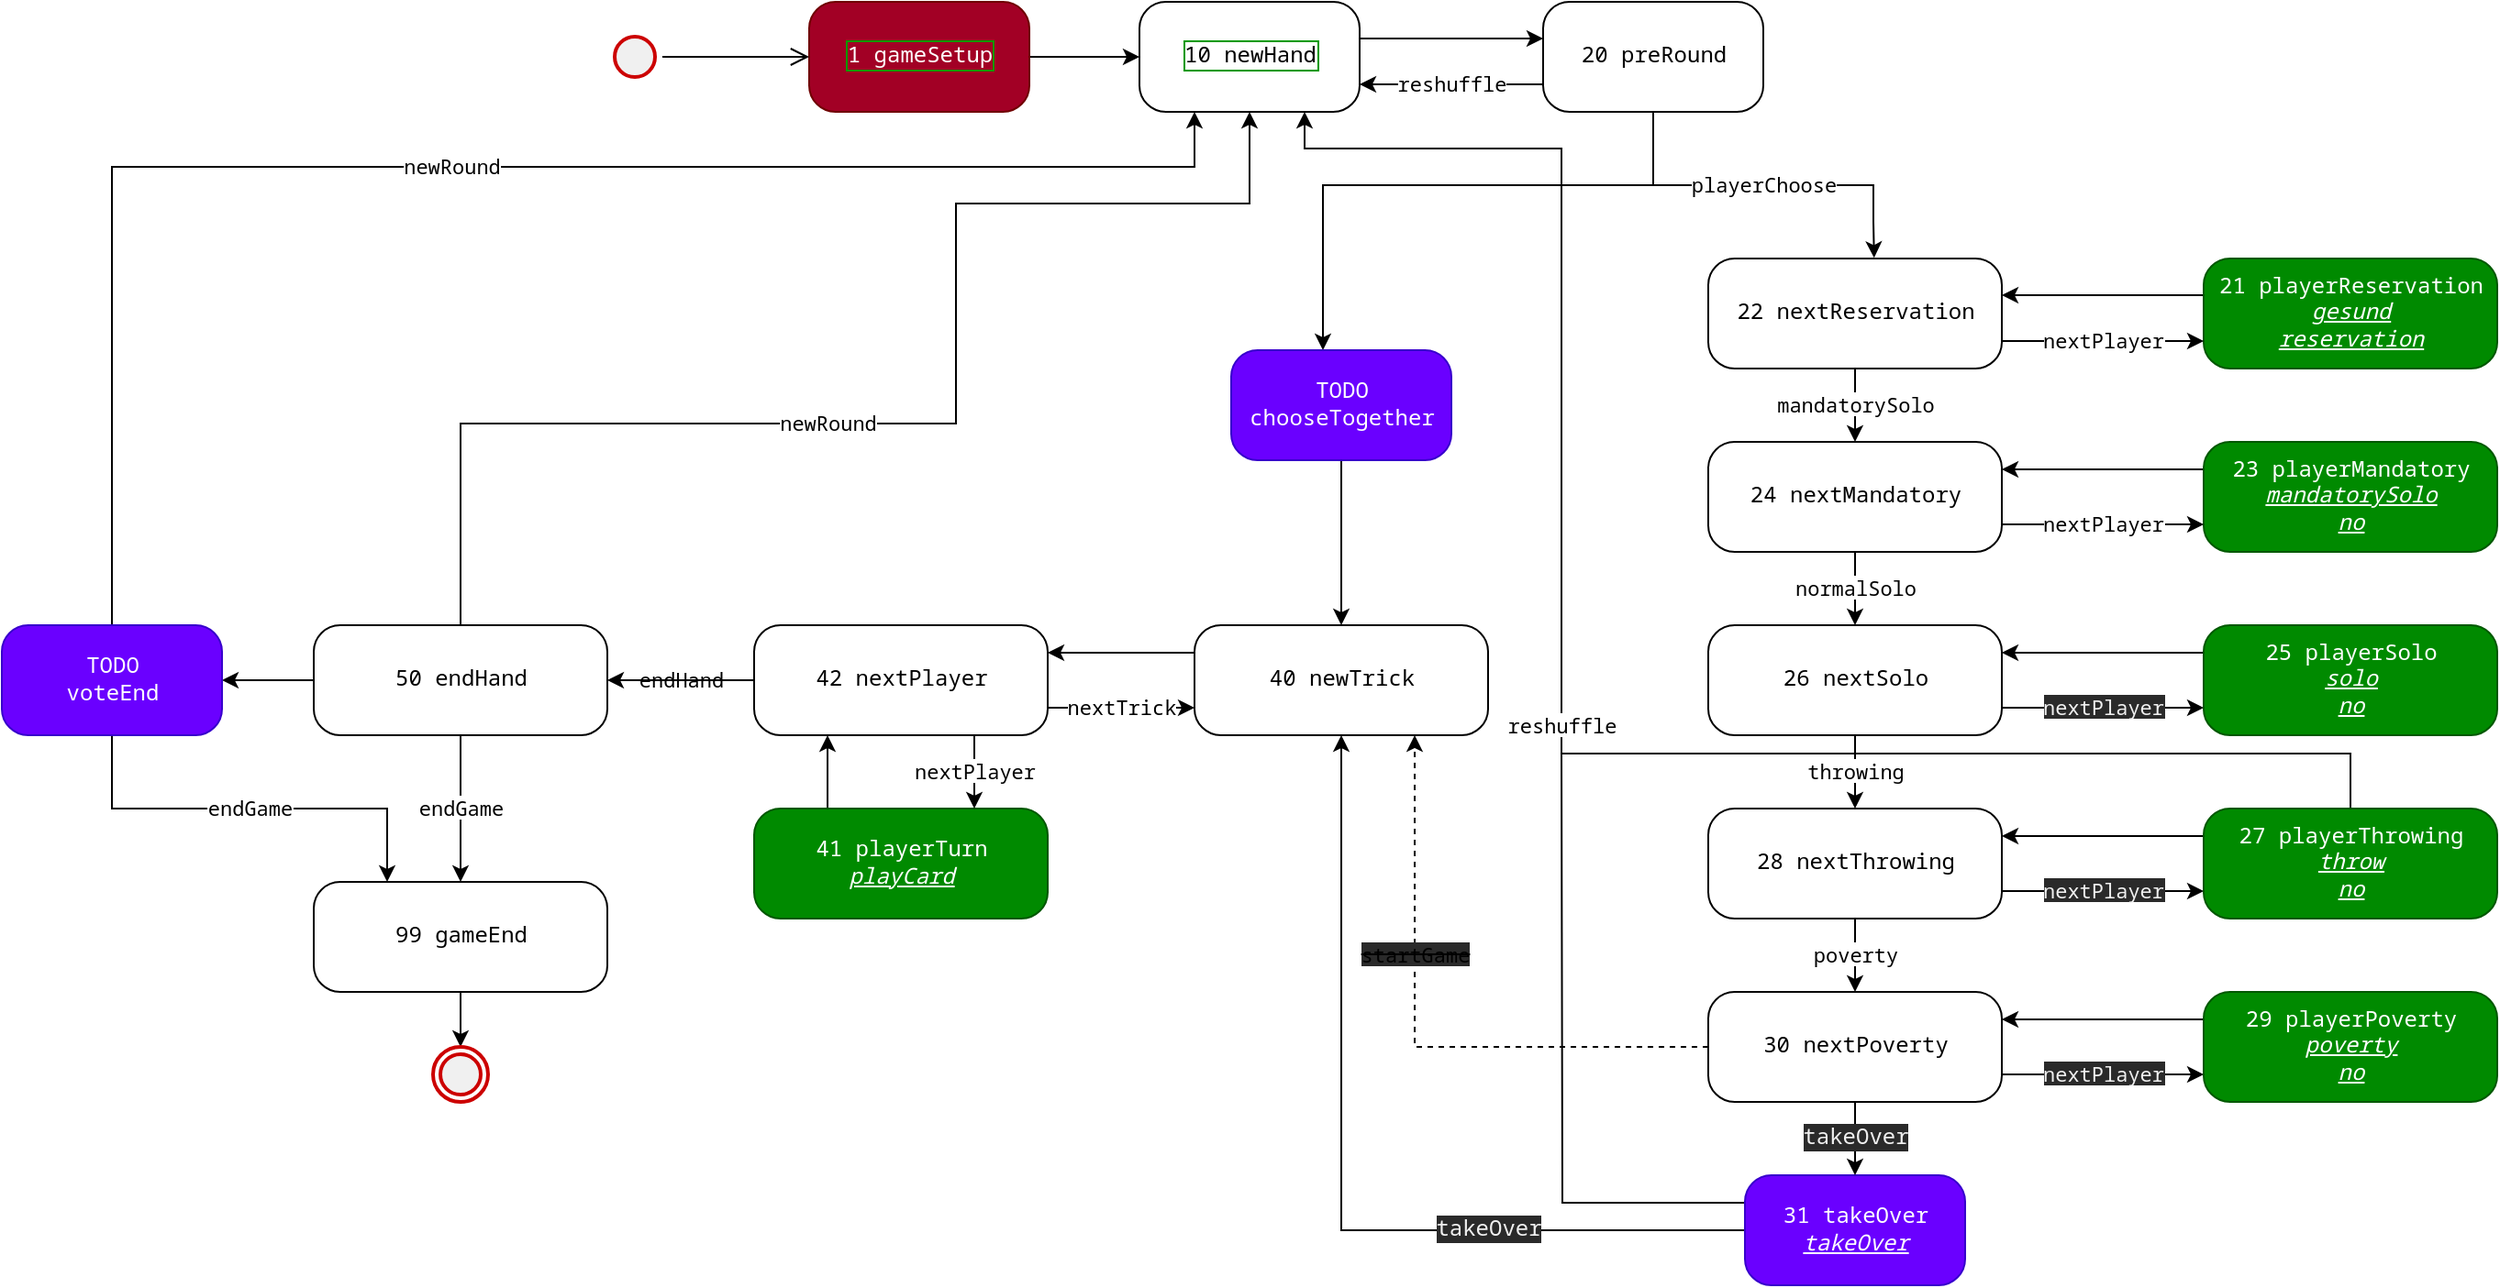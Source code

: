 <mxfile>
    <diagram name="Page-1" id="58cdce13-f638-feb5-8d6f-7d28b1aa9fa0">
        <mxGraphModel dx="948" dy="1128" grid="1" gridSize="10" guides="1" tooltips="1" connect="1" arrows="1" fold="1" page="0" pageScale="1" pageWidth="1100" pageHeight="850" math="0" shadow="0">
            <root>
                <mxCell id="0"/>
                <mxCell id="1" parent="0"/>
                <mxCell id="382b91b5511bd0f7-1" value="" style="ellipse;html=1;shape=startState;rounded=1;shadow=0;comic=0;labelBackgroundColor=none;fontFamily=Noto Sans Mono;fontSize=12;align=center;direction=south;fontSource=https%3A%2F%2Ffonts.googleapis.com%2Fcss%3Ffamily%3DNoto%2BSans%2BMono;verticalAlign=middle;spacing=2;spacingTop=-3;fontColor=#ffffff;fillColor=#F0F0F0;strokeColor=#CC0000;strokeWidth=2;" parent="1" vertex="1">
                    <mxGeometry x="40" y="55" width="30" height="30" as="geometry"/>
                </mxCell>
                <mxCell id="ApR5YPtHUiVUApXNm_wz-2" value="" style="edgeStyle=orthogonalEdgeStyle;rounded=0;orthogonalLoop=1;jettySize=auto;html=1;fontFamily=Noto Sans Mono;fontSource=https%3A%2F%2Ffonts.googleapis.com%2Fcss%3Ffamily%3DNoto%2BSans%2BMono;verticalAlign=middle;spacing=2;spacingTop=-3;" parent="1" source="382b91b5511bd0f7-6" target="ApR5YPtHUiVUApXNm_wz-1" edge="1">
                    <mxGeometry relative="1" as="geometry"/>
                </mxCell>
                <mxCell id="382b91b5511bd0f7-6" value="1 gameSetup" style="rounded=1;html=1;arcSize=24;shadow=0;comic=0;labelBackgroundColor=none;fontFamily=Noto Sans Mono;fontSize=12;align=center;fontSource=https%3A%2F%2Ffonts.googleapis.com%2Fcss%3Ffamily%3DNoto%2BSans%2BMono;verticalAlign=middle;spacing=2;spacingTop=-3;fillColor=#a20025;strokeColor=#6F0000;fontColor=#ffffff;sketch=0;glass=0;labelBorderColor=#009900;" parent="1" vertex="1">
                    <mxGeometry x="150" y="40" width="120" height="60" as="geometry"/>
                </mxCell>
                <mxCell id="2a3bc250acf0617d-9" style="edgeStyle=orthogonalEdgeStyle;html=1;labelBackgroundColor=none;endArrow=open;endSize=8;fontFamily=Noto Sans Mono;fontSize=12;align=left;fontSource=https%3A%2F%2Ffonts.googleapis.com%2Fcss%3Ffamily%3DNoto%2BSans%2BMono;verticalAlign=middle;spacing=2;spacingTop=-3;" parent="1" source="382b91b5511bd0f7-1" target="382b91b5511bd0f7-6" edge="1">
                    <mxGeometry relative="1" as="geometry"/>
                </mxCell>
                <mxCell id="ApR5YPtHUiVUApXNm_wz-4" value="" style="edgeStyle=orthogonalEdgeStyle;rounded=0;orthogonalLoop=1;jettySize=auto;html=1;fontFamily=Noto Sans Mono;fontSource=https%3A%2F%2Ffonts.googleapis.com%2Fcss%3Ffamily%3DNoto%2BSans%2BMono;verticalAlign=middle;spacing=2;spacingTop=-3;" parent="1" source="ApR5YPtHUiVUApXNm_wz-1" target="ApR5YPtHUiVUApXNm_wz-3" edge="1">
                    <mxGeometry relative="1" as="geometry">
                        <Array as="points">
                            <mxPoint x="500" y="60"/>
                            <mxPoint x="500" y="60"/>
                        </Array>
                    </mxGeometry>
                </mxCell>
                <mxCell id="ApR5YPtHUiVUApXNm_wz-1" value="10 newHand" style="rounded=1;html=1;arcSize=24;shadow=0;comic=0;labelBackgroundColor=none;fontFamily=Noto Sans Mono;fontSize=12;align=center;fontSource=https%3A%2F%2Ffonts.googleapis.com%2Fcss%3Ffamily%3DNoto%2BSans%2BMono;verticalAlign=middle;spacing=2;spacingTop=-3;labelBorderColor=#009900;" parent="1" vertex="1">
                    <mxGeometry x="330" y="40" width="120" height="60" as="geometry"/>
                </mxCell>
                <mxCell id="ApR5YPtHUiVUApXNm_wz-6" value="playerChoose" style="edgeStyle=orthogonalEdgeStyle;rounded=0;orthogonalLoop=1;jettySize=auto;html=1;fontFamily=Noto Sans Mono;fontSource=https%3A%2F%2Ffonts.googleapis.com%2Fcss%3Ffamily%3DNoto%2BSans%2BMono;entryX=0.565;entryY=-0.006;entryDx=0;entryDy=0;entryPerimeter=0;verticalAlign=middle;spacing=2;spacingTop=-3;" parent="1" source="ApR5YPtHUiVUApXNm_wz-3" target="ApR5YPtHUiVUApXNm_wz-18" edge="1">
                    <mxGeometry x="0.002" relative="1" as="geometry">
                        <Array as="points">
                            <mxPoint x="610" y="140"/>
                            <mxPoint x="730" y="140"/>
                            <mxPoint x="730" y="160"/>
                        </Array>
                        <mxPoint as="offset"/>
                    </mxGeometry>
                </mxCell>
                <mxCell id="ApR5YPtHUiVUApXNm_wz-10" value="reshuffle" style="edgeStyle=orthogonalEdgeStyle;rounded=0;orthogonalLoop=1;jettySize=auto;html=1;exitX=0;exitY=0.75;exitDx=0;exitDy=0;entryX=1;entryY=0.75;entryDx=0;entryDy=0;fontFamily=Noto Sans Mono;fontSource=https%3A%2F%2Ffonts.googleapis.com%2Fcss%3Ffamily%3DNoto%2BSans%2BMono;verticalAlign=middle;spacing=2;spacingTop=-3;" parent="1" source="ApR5YPtHUiVUApXNm_wz-3" target="ApR5YPtHUiVUApXNm_wz-1" edge="1">
                    <mxGeometry relative="1" as="geometry"/>
                </mxCell>
                <mxCell id="ApR5YPtHUiVUApXNm_wz-13" value="" style="edgeStyle=orthogonalEdgeStyle;rounded=0;orthogonalLoop=1;jettySize=auto;html=1;fontFamily=Noto Sans Mono;fontSource=https%3A%2F%2Ffonts.googleapis.com%2Fcss%3Ffamily%3DNoto%2BSans%2BMono;verticalAlign=middle;spacing=2;spacingTop=-3;" parent="1" source="ApR5YPtHUiVUApXNm_wz-3" target="ApR5YPtHUiVUApXNm_wz-12" edge="1">
                    <mxGeometry relative="1" as="geometry">
                        <Array as="points">
                            <mxPoint x="610" y="140"/>
                            <mxPoint x="430" y="140"/>
                        </Array>
                    </mxGeometry>
                </mxCell>
                <mxCell id="ApR5YPtHUiVUApXNm_wz-3" value="20 preRound" style="rounded=1;html=1;arcSize=24;shadow=0;comic=0;labelBackgroundColor=none;fontFamily=Noto Sans Mono;fontSize=12;align=center;fontSource=https%3A%2F%2Ffonts.googleapis.com%2Fcss%3Ffamily%3DNoto%2BSans%2BMono;verticalAlign=middle;spacing=2;spacingTop=-3;" parent="1" vertex="1">
                    <mxGeometry x="550" y="40" width="120" height="60" as="geometry"/>
                </mxCell>
                <mxCell id="ApR5YPtHUiVUApXNm_wz-19" value="" style="edgeStyle=orthogonalEdgeStyle;rounded=0;orthogonalLoop=1;jettySize=auto;html=1;fontFamily=Noto Sans Mono;fontSource=https%3A%2F%2Ffonts.googleapis.com%2Fcss%3Ffamily%3DNoto%2BSans%2BMono;verticalAlign=middle;spacing=2;spacingTop=-3;" parent="1" source="ApR5YPtHUiVUApXNm_wz-5" target="ApR5YPtHUiVUApXNm_wz-18" edge="1">
                    <mxGeometry relative="1" as="geometry">
                        <Array as="points">
                            <mxPoint x="830" y="200"/>
                            <mxPoint x="830" y="200"/>
                        </Array>
                    </mxGeometry>
                </mxCell>
                <mxCell id="ApR5YPtHUiVUApXNm_wz-5" value="21 playerReservation&lt;br&gt;&lt;i&gt;&lt;u&gt;&lt;span&gt;gesund&lt;/span&gt;&lt;br&gt;&lt;span&gt;reservation&lt;/span&gt;&lt;/u&gt;&lt;/i&gt;" style="rounded=1;html=1;arcSize=24;shadow=0;comic=0;labelBackgroundColor=none;fontFamily=Noto Sans Mono;fontSize=12;align=center;fontSource=https%3A%2F%2Ffonts.googleapis.com%2Fcss%3Ffamily%3DNoto%2BSans%2BMono;verticalAlign=middle;spacing=2;spacingTop=-3;fillColor=#008a00;strokeColor=#005700;fontColor=#ffffff;" parent="1" vertex="1">
                    <mxGeometry x="910" y="180" width="160" height="60" as="geometry"/>
                </mxCell>
                <mxCell id="ApR5YPtHUiVUApXNm_wz-67" style="edgeStyle=orthogonalEdgeStyle;rounded=0;orthogonalLoop=1;jettySize=auto;html=1;fontFamily=Noto Sans Mono;fontSource=https%3A%2F%2Ffonts.googleapis.com%2Fcss%3Ffamily%3DNoto%2BSans%2BMono;spacingTop=-3;" parent="1" source="ApR5YPtHUiVUApXNm_wz-12" target="ApR5YPtHUiVUApXNm_wz-45" edge="1">
                    <mxGeometry relative="1" as="geometry"/>
                </mxCell>
                <mxCell id="ApR5YPtHUiVUApXNm_wz-12" value="TODO&lt;br&gt;chooseTogether" style="html=1;rounded=1;shadow=0;fontFamily=Noto Sans Mono;arcSize=24;comic=0;fontSource=https%3A%2F%2Ffonts.googleapis.com%2Fcss%3Ffamily%3DNoto%2BSans%2BMono;verticalAlign=middle;spacing=2;spacingTop=-3;fillColor=#6a00ff;strokeColor=#3700CC;fontColor=#ffffff;" parent="1" vertex="1">
                    <mxGeometry x="380" y="230" width="120" height="60" as="geometry"/>
                </mxCell>
                <mxCell id="ApR5YPtHUiVUApXNm_wz-20" value="nextPlayer" style="edgeStyle=orthogonalEdgeStyle;rounded=0;orthogonalLoop=1;jettySize=auto;html=1;exitX=1;exitY=0.75;exitDx=0;exitDy=0;entryX=0;entryY=0.75;entryDx=0;entryDy=0;fontFamily=Noto Sans Mono;fontSource=https%3A%2F%2Ffonts.googleapis.com%2Fcss%3Ffamily%3DNoto%2BSans%2BMono;verticalAlign=middle;spacing=2;spacingTop=-3;" parent="1" source="ApR5YPtHUiVUApXNm_wz-18" target="ApR5YPtHUiVUApXNm_wz-5" edge="1">
                    <mxGeometry relative="1" as="geometry">
                        <mxPoint x="890" y="215" as="targetPoint"/>
                        <Array as="points"/>
                    </mxGeometry>
                </mxCell>
                <mxCell id="ApR5YPtHUiVUApXNm_wz-31" value="mandatorySolo" style="edgeStyle=orthogonalEdgeStyle;rounded=0;orthogonalLoop=1;jettySize=auto;html=1;fontFamily=Noto Sans Mono;fontSource=https%3A%2F%2Ffonts.googleapis.com%2Fcss%3Ffamily%3DNoto%2BSans%2BMono;verticalAlign=middle;spacing=2;spacingTop=-3;" parent="1" source="ApR5YPtHUiVUApXNm_wz-18" target="ApR5YPtHUiVUApXNm_wz-30" edge="1">
                    <mxGeometry relative="1" as="geometry">
                        <Array as="points">
                            <mxPoint x="720" y="280"/>
                            <mxPoint x="720" y="280"/>
                        </Array>
                    </mxGeometry>
                </mxCell>
                <mxCell id="ApR5YPtHUiVUApXNm_wz-18" value="22 nextReservation" style="html=1;rounded=1;shadow=0;fontFamily=Noto Sans Mono;fontSource=https%3A%2F%2Ffonts.googleapis.com%2Fcss%3Ffamily%3DNoto%2BSans%2BMono;arcSize=24;comic=0;verticalAlign=middle;spacing=2;spacingTop=-3;" parent="1" vertex="1">
                    <mxGeometry x="640" y="180" width="160" height="60" as="geometry"/>
                </mxCell>
                <mxCell id="ApR5YPtHUiVUApXNm_wz-53" value="normalSolo" style="edgeStyle=orthogonalEdgeStyle;rounded=0;orthogonalLoop=1;jettySize=auto;html=1;fontFamily=Noto Sans Mono;fontSource=https%3A%2F%2Ffonts.googleapis.com%2Fcss%3Ffamily%3DNoto%2BSans%2BMono;spacingTop=-3;" parent="1" source="ApR5YPtHUiVUApXNm_wz-30" target="ApR5YPtHUiVUApXNm_wz-36" edge="1">
                    <mxGeometry relative="1" as="geometry"/>
                </mxCell>
                <mxCell id="ApR5YPtHUiVUApXNm_wz-30" value="24 nextMandatory" style="html=1;rounded=1;shadow=0;fontFamily=Noto Sans Mono;fontSource=https%3A%2F%2Ffonts.googleapis.com%2Fcss%3Ffamily%3DNoto%2BSans%2BMono;arcSize=24;comic=0;verticalAlign=middle;spacing=2;spacingTop=-3;" parent="1" vertex="1">
                    <mxGeometry x="640" y="280" width="160" height="60" as="geometry"/>
                </mxCell>
                <mxCell id="ApR5YPtHUiVUApXNm_wz-57" value="&lt;meta charset=&quot;utf-8&quot;&gt;&lt;span style=&quot;font-size: 11px; font-style: normal; font-weight: 400; letter-spacing: normal; text-align: center; text-indent: 0px; text-transform: none; word-spacing: 0px; display: inline; float: none;&quot;&gt;nextPlayer&lt;/span&gt;" style="edgeStyle=orthogonalEdgeStyle;rounded=0;orthogonalLoop=1;jettySize=auto;html=1;exitX=1;exitY=0.75;exitDx=0;exitDy=0;entryX=0;entryY=0.75;entryDx=0;entryDy=0;fontFamily=Noto Sans Mono;fontSource=https%3A%2F%2Ffonts.googleapis.com%2Fcss%3Ffamily%3DNoto%2BSans%2BMono;spacingTop=-3;labelBackgroundColor=#2A2A2A;fontColor=#F0F0F0;" parent="1" source="ApR5YPtHUiVUApXNm_wz-36" target="ApR5YPtHUiVUApXNm_wz-54" edge="1">
                    <mxGeometry relative="1" as="geometry"/>
                </mxCell>
                <mxCell id="ApR5YPtHUiVUApXNm_wz-58" value="throwing" style="edgeStyle=orthogonalEdgeStyle;rounded=0;orthogonalLoop=1;jettySize=auto;html=1;fontFamily=Noto Sans Mono;fontSource=https%3A%2F%2Ffonts.googleapis.com%2Fcss%3Ffamily%3DNoto%2BSans%2BMono;spacingTop=-3;" parent="1" source="ApR5YPtHUiVUApXNm_wz-36" target="ApR5YPtHUiVUApXNm_wz-39" edge="1">
                    <mxGeometry relative="1" as="geometry"/>
                </mxCell>
                <mxCell id="ApR5YPtHUiVUApXNm_wz-36" value="26 nextSolo" style="html=1;rounded=1;shadow=0;fontFamily=Noto Sans Mono;fontSource=https%3A%2F%2Ffonts.googleapis.com%2Fcss%3Ffamily%3DNoto%2BSans%2BMono;arcSize=24;comic=0;verticalAlign=middle;spacing=2;spacingTop=-3;" parent="1" vertex="1">
                    <mxGeometry x="640" y="380" width="160" height="60" as="geometry"/>
                </mxCell>
                <mxCell id="ApR5YPtHUiVUApXNm_wz-63" value="&lt;meta charset=&quot;utf-8&quot;&gt;&lt;span style=&quot;font-size: 11px; font-style: normal; font-weight: 400; letter-spacing: normal; text-align: center; text-indent: 0px; text-transform: none; word-spacing: 0px; display: inline; float: none;&quot;&gt;nextPlayer&lt;/span&gt;" style="edgeStyle=orthogonalEdgeStyle;rounded=0;orthogonalLoop=1;jettySize=auto;html=1;exitX=1;exitY=0.75;exitDx=0;exitDy=0;entryX=0;entryY=0.75;entryDx=0;entryDy=0;fontFamily=Noto Sans Mono;fontSource=https%3A%2F%2Ffonts.googleapis.com%2Fcss%3Ffamily%3DNoto%2BSans%2BMono;spacingTop=-3;labelBackgroundColor=#2A2A2A;fontColor=#F0F0F0;" parent="1" source="ApR5YPtHUiVUApXNm_wz-39" target="ApR5YPtHUiVUApXNm_wz-59" edge="1">
                    <mxGeometry relative="1" as="geometry"/>
                </mxCell>
                <mxCell id="ApR5YPtHUiVUApXNm_wz-65" value="poverty" style="edgeStyle=orthogonalEdgeStyle;rounded=0;orthogonalLoop=1;jettySize=auto;html=1;fontFamily=Noto Sans Mono;fontSource=https%3A%2F%2Ffonts.googleapis.com%2Fcss%3Ffamily%3DNoto%2BSans%2BMono;spacingTop=-3;" parent="1" source="ApR5YPtHUiVUApXNm_wz-39" target="ApR5YPtHUiVUApXNm_wz-41" edge="1">
                    <mxGeometry relative="1" as="geometry"/>
                </mxCell>
                <mxCell id="ApR5YPtHUiVUApXNm_wz-84" value="reshuffle" style="edgeStyle=orthogonalEdgeStyle;rounded=0;orthogonalLoop=1;jettySize=auto;html=1;entryX=0.75;entryY=1;entryDx=0;entryDy=0;fontFamily=Noto Sans Mono;fontSource=https%3A%2F%2Ffonts.googleapis.com%2Fcss%3Ffamily%3DNoto%2BSans%2BMono;spacingTop=-3;" parent="1" source="ApR5YPtHUiVUApXNm_wz-59" target="ApR5YPtHUiVUApXNm_wz-1" edge="1">
                    <mxGeometry relative="1" as="geometry">
                        <Array as="points">
                            <mxPoint x="990" y="450"/>
                            <mxPoint x="560" y="450"/>
                            <mxPoint x="560" y="120"/>
                            <mxPoint x="420" y="120"/>
                        </Array>
                    </mxGeometry>
                </mxCell>
                <mxCell id="ApR5YPtHUiVUApXNm_wz-39" value="28&amp;nbsp;nextThrowing" style="html=1;rounded=1;shadow=0;fontFamily=Noto Sans Mono;fontSource=https%3A%2F%2Ffonts.googleapis.com%2Fcss%3Ffamily%3DNoto%2BSans%2BMono;arcSize=24;comic=0;verticalAlign=middle;spacing=2;spacingTop=-3;" parent="1" vertex="1">
                    <mxGeometry x="640" y="480" width="160" height="60" as="geometry"/>
                </mxCell>
                <mxCell id="ApR5YPtHUiVUApXNm_wz-64" value="&lt;meta charset=&quot;utf-8&quot;&gt;&lt;span style=&quot;font-size: 11px; font-style: normal; font-weight: 400; letter-spacing: normal; text-align: center; text-indent: 0px; text-transform: none; word-spacing: 0px; display: inline; float: none;&quot;&gt;nextPlayer&lt;/span&gt;" style="edgeStyle=orthogonalEdgeStyle;rounded=0;orthogonalLoop=1;jettySize=auto;html=1;exitX=1;exitY=0.75;exitDx=0;exitDy=0;entryX=0;entryY=0.75;entryDx=0;entryDy=0;fontFamily=Noto Sans Mono;fontSource=https%3A%2F%2Ffonts.googleapis.com%2Fcss%3Ffamily%3DNoto%2BSans%2BMono;spacingTop=-3;labelBackgroundColor=#2A2A2A;fontColor=#F0F0F0;" parent="1" source="ApR5YPtHUiVUApXNm_wz-41" target="ApR5YPtHUiVUApXNm_wz-60" edge="1">
                    <mxGeometry relative="1" as="geometry"/>
                </mxCell>
                <mxCell id="ApR5YPtHUiVUApXNm_wz-66" style="edgeStyle=orthogonalEdgeStyle;rounded=0;orthogonalLoop=1;jettySize=auto;html=1;fontFamily=Noto Sans Mono;fontSource=https%3A%2F%2Ffonts.googleapis.com%2Fcss%3Ffamily%3DNoto%2BSans%2BMono;spacingTop=-3;labelBackgroundColor=#2A2A2A;" parent="1" source="ApR5YPtHUiVUApXNm_wz-82" target="ApR5YPtHUiVUApXNm_wz-45" edge="1">
                    <mxGeometry relative="1" as="geometry"/>
                </mxCell>
                <mxCell id="ApR5YPtHUiVUApXNm_wz-86" value="&lt;meta charset=&quot;utf-8&quot;&gt;&lt;span style=&quot;font-family: &amp;quot;noto sans mono&amp;quot;; font-size: 12px; font-style: normal; font-weight: 400; letter-spacing: normal; text-align: center; text-indent: 0px; text-transform: none; word-spacing: 0px; display: inline; float: none;&quot;&gt;takeOver&lt;/span&gt;" style="edgeLabel;html=1;align=center;verticalAlign=middle;resizable=0;points=[];fontFamily=Noto Sans Mono;fontSource=https%3A%2F%2Ffonts.googleapis.com%2Fcss%3Ffamily%3DNoto%2BSans%2BMono;spacingTop=-3;labelBackgroundColor=#2A2A2A;fontColor=#F0F0F0;" parent="ApR5YPtHUiVUApXNm_wz-66" vertex="1" connectable="0">
                    <mxGeometry x="-0.426" y="3" relative="1" as="geometry">
                        <mxPoint x="0.69" y="-3" as="offset"/>
                    </mxGeometry>
                </mxCell>
                <mxCell id="ApR5YPtHUiVUApXNm_wz-85" style="edgeStyle=orthogonalEdgeStyle;rounded=0;orthogonalLoop=1;jettySize=auto;html=1;fontFamily=Noto Sans Mono;fontSource=https%3A%2F%2Ffonts.googleapis.com%2Fcss%3Ffamily%3DNoto%2BSans%2BMono;endArrow=none;endFill=0;exitX=0;exitY=0.25;exitDx=0;exitDy=0;spacingTop=-3;" parent="1" source="ApR5YPtHUiVUApXNm_wz-82" edge="1">
                    <mxGeometry relative="1" as="geometry">
                        <mxPoint x="560" y="450" as="targetPoint"/>
                    </mxGeometry>
                </mxCell>
                <mxCell id="ApR5YPtHUiVUApXNm_wz-87" value="&lt;strike&gt;startGame&lt;/strike&gt;" style="edgeStyle=orthogonalEdgeStyle;rounded=0;orthogonalLoop=1;jettySize=auto;html=1;entryX=0.75;entryY=1;entryDx=0;entryDy=0;endArrow=classic;endFill=1;fontFamily=Noto Sans Mono;fontSource=https%3A%2F%2Ffonts.googleapis.com%2Fcss%3Ffamily%3DNoto%2BSans%2BMono;dashed=1;spacingTop=-3;labelBackgroundColor=#2A2A2A;" parent="1" source="ApR5YPtHUiVUApXNm_wz-41" target="ApR5YPtHUiVUApXNm_wz-45" edge="1">
                    <mxGeometry x="0.273" relative="1" as="geometry">
                        <mxPoint as="offset"/>
                        <Array as="points">
                            <mxPoint x="480" y="610"/>
                        </Array>
                    </mxGeometry>
                </mxCell>
                <mxCell id="ApR5YPtHUiVUApXNm_wz-41" value="30 nextPoverty" style="html=1;rounded=1;shadow=0;fontFamily=Noto Sans Mono;fontSource=https%3A%2F%2Ffonts.googleapis.com%2Fcss%3Ffamily%3DNoto%2BSans%2BMono;arcSize=24;comic=0;verticalAlign=middle;spacing=2;spacingTop=-3;" parent="1" vertex="1">
                    <mxGeometry x="640" y="580" width="160" height="60" as="geometry"/>
                </mxCell>
                <mxCell id="ApR5YPtHUiVUApXNm_wz-73" style="edgeStyle=orthogonalEdgeStyle;rounded=0;orthogonalLoop=1;jettySize=auto;html=1;exitX=0;exitY=0.25;exitDx=0;exitDy=0;entryX=1;entryY=0.25;entryDx=0;entryDy=0;fontFamily=Noto Sans Mono;fontSource=https%3A%2F%2Ffonts.googleapis.com%2Fcss%3Ffamily%3DNoto%2BSans%2BMono;spacingTop=-3;" parent="1" source="ApR5YPtHUiVUApXNm_wz-45" target="ApR5YPtHUiVUApXNm_wz-72" edge="1">
                    <mxGeometry relative="1" as="geometry"/>
                </mxCell>
                <mxCell id="ApR5YPtHUiVUApXNm_wz-45" value="40&amp;nbsp;newTrick" style="html=1;rounded=1;shadow=0;fontFamily=Noto Sans Mono;fontSource=https%3A%2F%2Ffonts.googleapis.com%2Fcss%3Ffamily%3DNoto%2BSans%2BMono;arcSize=24;comic=0;verticalAlign=middle;spacing=2;spacingTop=-3;" parent="1" vertex="1">
                    <mxGeometry x="360" y="380" width="160" height="60" as="geometry"/>
                </mxCell>
                <mxCell id="ApR5YPtHUiVUApXNm_wz-52" style="edgeStyle=orthogonalEdgeStyle;rounded=0;orthogonalLoop=1;jettySize=auto;html=1;exitX=0;exitY=0.25;exitDx=0;exitDy=0;entryX=1;entryY=0.25;entryDx=0;entryDy=0;fontFamily=Noto Sans Mono;fontSource=https%3A%2F%2Ffonts.googleapis.com%2Fcss%3Ffamily%3DNoto%2BSans%2BMono;spacingTop=-3;" parent="1" source="ApR5YPtHUiVUApXNm_wz-47" target="ApR5YPtHUiVUApXNm_wz-30" edge="1">
                    <mxGeometry relative="1" as="geometry"/>
                </mxCell>
                <mxCell id="ApR5YPtHUiVUApXNm_wz-47" value="23 playerMandatory&lt;br&gt;&lt;i&gt;&lt;u&gt;&lt;span&gt;mandatorySolo&lt;/span&gt;&lt;br&gt;&lt;span&gt;no&lt;/span&gt;&lt;/u&gt;&lt;/i&gt;" style="rounded=1;html=1;arcSize=24;shadow=0;comic=0;labelBackgroundColor=none;fontFamily=Noto Sans Mono;fontSize=12;align=center;fontSource=https%3A%2F%2Ffonts.googleapis.com%2Fcss%3Ffamily%3DNoto%2BSans%2BMono;verticalAlign=middle;spacing=2;spacingTop=-3;fillColor=#008a00;strokeColor=#005700;fontColor=#ffffff;" parent="1" vertex="1">
                    <mxGeometry x="910" y="280" width="160" height="60" as="geometry"/>
                </mxCell>
                <mxCell id="ApR5YPtHUiVUApXNm_wz-51" value="nextPlayer" style="edgeStyle=orthogonalEdgeStyle;rounded=0;orthogonalLoop=1;jettySize=auto;html=1;fontFamily=Noto Sans Mono;fontSource=https%3A%2F%2Ffonts.googleapis.com%2Fcss%3Ffamily%3DNoto%2BSans%2BMono;verticalAlign=middle;spacing=2;spacingTop=-3;entryX=0;entryY=0.75;entryDx=0;entryDy=0;exitX=1;exitY=0.75;exitDx=0;exitDy=0;" parent="1" source="ApR5YPtHUiVUApXNm_wz-30" target="ApR5YPtHUiVUApXNm_wz-47" edge="1">
                    <mxGeometry relative="1" as="geometry">
                        <mxPoint x="800" y="350" as="sourcePoint"/>
                        <mxPoint x="910" y="350" as="targetPoint"/>
                        <Array as="points"/>
                    </mxGeometry>
                </mxCell>
                <mxCell id="ApR5YPtHUiVUApXNm_wz-55" style="edgeStyle=orthogonalEdgeStyle;rounded=0;orthogonalLoop=1;jettySize=auto;html=1;exitX=0;exitY=0.25;exitDx=0;exitDy=0;entryX=1;entryY=0.25;entryDx=0;entryDy=0;fontFamily=Noto Sans Mono;fontSource=https%3A%2F%2Ffonts.googleapis.com%2Fcss%3Ffamily%3DNoto%2BSans%2BMono;spacingTop=-3;" parent="1" source="ApR5YPtHUiVUApXNm_wz-54" target="ApR5YPtHUiVUApXNm_wz-36" edge="1">
                    <mxGeometry relative="1" as="geometry"/>
                </mxCell>
                <mxCell id="ApR5YPtHUiVUApXNm_wz-54" value="25 playerSolo&lt;br&gt;&lt;i&gt;&lt;u&gt;&lt;span&gt;solo&lt;/span&gt;&lt;br&gt;&lt;span&gt;no&lt;/span&gt;&lt;/u&gt;&lt;/i&gt;" style="rounded=1;html=1;arcSize=24;shadow=0;comic=0;labelBackgroundColor=none;fontFamily=Noto Sans Mono;fontSize=12;align=center;fontSource=https%3A%2F%2Ffonts.googleapis.com%2Fcss%3Ffamily%3DNoto%2BSans%2BMono;verticalAlign=middle;spacing=2;spacingTop=-3;fillColor=#008a00;strokeColor=#005700;fontColor=#ffffff;" parent="1" vertex="1">
                    <mxGeometry x="910" y="380" width="160" height="60" as="geometry"/>
                </mxCell>
                <mxCell id="ApR5YPtHUiVUApXNm_wz-61" style="edgeStyle=orthogonalEdgeStyle;rounded=0;orthogonalLoop=1;jettySize=auto;html=1;exitX=0;exitY=0.25;exitDx=0;exitDy=0;entryX=1;entryY=0.25;entryDx=0;entryDy=0;fontFamily=Noto Sans Mono;fontSource=https%3A%2F%2Ffonts.googleapis.com%2Fcss%3Ffamily%3DNoto%2BSans%2BMono;spacingTop=-3;" parent="1" source="ApR5YPtHUiVUApXNm_wz-59" target="ApR5YPtHUiVUApXNm_wz-39" edge="1">
                    <mxGeometry relative="1" as="geometry"/>
                </mxCell>
                <mxCell id="ApR5YPtHUiVUApXNm_wz-59" value="27 playerThrowing&lt;br&gt;&lt;i&gt;&lt;u&gt;&lt;span&gt;throw&lt;/span&gt;&lt;br&gt;&lt;span&gt;no&lt;/span&gt;&lt;/u&gt;&lt;/i&gt;" style="rounded=1;html=1;arcSize=24;shadow=0;comic=0;labelBackgroundColor=none;fontFamily=Noto Sans Mono;fontSize=12;align=center;fontSource=https%3A%2F%2Ffonts.googleapis.com%2Fcss%3Ffamily%3DNoto%2BSans%2BMono;verticalAlign=middle;spacing=2;spacingTop=-3;fillColor=#008a00;strokeColor=#005700;fontColor=#ffffff;" parent="1" vertex="1">
                    <mxGeometry x="910" y="480" width="160" height="60" as="geometry"/>
                </mxCell>
                <mxCell id="ApR5YPtHUiVUApXNm_wz-62" style="edgeStyle=orthogonalEdgeStyle;rounded=0;orthogonalLoop=1;jettySize=auto;html=1;exitX=0;exitY=0.25;exitDx=0;exitDy=0;entryX=1;entryY=0.25;entryDx=0;entryDy=0;fontFamily=Noto Sans Mono;fontSource=https%3A%2F%2Ffonts.googleapis.com%2Fcss%3Ffamily%3DNoto%2BSans%2BMono;spacingTop=-3;" parent="1" source="ApR5YPtHUiVUApXNm_wz-60" target="ApR5YPtHUiVUApXNm_wz-41" edge="1">
                    <mxGeometry relative="1" as="geometry"/>
                </mxCell>
                <mxCell id="ApR5YPtHUiVUApXNm_wz-60" value="29 playerPoverty&lt;br&gt;&lt;i&gt;&lt;u&gt;&lt;span&gt;poverty&lt;/span&gt;&lt;br&gt;&lt;span&gt;no&lt;/span&gt;&lt;/u&gt;&lt;/i&gt;" style="rounded=1;html=1;arcSize=24;shadow=0;comic=0;labelBackgroundColor=none;fontFamily=Noto Sans Mono;fontSize=12;align=center;fontSource=https%3A%2F%2Ffonts.googleapis.com%2Fcss%3Ffamily%3DNoto%2BSans%2BMono;verticalAlign=middle;spacing=2;spacingTop=-3;fillColor=#008a00;strokeColor=#005700;fontColor=#ffffff;" parent="1" vertex="1">
                    <mxGeometry x="910" y="580" width="160" height="60" as="geometry"/>
                </mxCell>
                <mxCell id="ApR5YPtHUiVUApXNm_wz-76" style="edgeStyle=orthogonalEdgeStyle;rounded=0;orthogonalLoop=1;jettySize=auto;html=1;exitX=0.25;exitY=0;exitDx=0;exitDy=0;entryX=0.25;entryY=1;entryDx=0;entryDy=0;fontFamily=Noto Sans Mono;fontSource=https%3A%2F%2Ffonts.googleapis.com%2Fcss%3Ffamily%3DNoto%2BSans%2BMono;spacingTop=-3;" parent="1" source="ApR5YPtHUiVUApXNm_wz-68" target="ApR5YPtHUiVUApXNm_wz-72" edge="1">
                    <mxGeometry relative="1" as="geometry"/>
                </mxCell>
                <mxCell id="ApR5YPtHUiVUApXNm_wz-68" value="41 playerTurn&lt;br&gt;&lt;u&gt;&lt;i&gt;playCard&lt;/i&gt;&lt;/u&gt;" style="rounded=1;html=1;arcSize=24;shadow=0;comic=0;labelBackgroundColor=none;fontFamily=Noto Sans Mono;fontSize=12;align=center;fontSource=https%3A%2F%2Ffonts.googleapis.com%2Fcss%3Ffamily%3DNoto%2BSans%2BMono;verticalAlign=middle;spacing=2;spacingTop=-3;fillColor=#008a00;strokeColor=#005700;fontColor=#ffffff;" parent="1" vertex="1">
                    <mxGeometry x="120" y="480" width="160" height="60" as="geometry"/>
                </mxCell>
                <mxCell id="ApR5YPtHUiVUApXNm_wz-74" value="nextTrick" style="edgeStyle=orthogonalEdgeStyle;rounded=0;orthogonalLoop=1;jettySize=auto;html=1;exitX=1;exitY=0.75;exitDx=0;exitDy=0;entryX=0;entryY=0.75;entryDx=0;entryDy=0;fontFamily=Noto Sans Mono;fontSource=https%3A%2F%2Ffonts.googleapis.com%2Fcss%3Ffamily%3DNoto%2BSans%2BMono;spacingTop=-3;" parent="1" source="ApR5YPtHUiVUApXNm_wz-72" target="ApR5YPtHUiVUApXNm_wz-45" edge="1">
                    <mxGeometry relative="1" as="geometry"/>
                </mxCell>
                <mxCell id="ApR5YPtHUiVUApXNm_wz-75" value="nextPlayer" style="edgeStyle=orthogonalEdgeStyle;rounded=0;orthogonalLoop=1;jettySize=auto;html=1;exitX=0.75;exitY=1;exitDx=0;exitDy=0;entryX=0.75;entryY=0;entryDx=0;entryDy=0;fontFamily=Noto Sans Mono;fontSource=https%3A%2F%2Ffonts.googleapis.com%2Fcss%3Ffamily%3DNoto%2BSans%2BMono;spacingTop=-3;" parent="1" source="ApR5YPtHUiVUApXNm_wz-72" target="ApR5YPtHUiVUApXNm_wz-68" edge="1">
                    <mxGeometry relative="1" as="geometry"/>
                </mxCell>
                <mxCell id="ApR5YPtHUiVUApXNm_wz-78" value="endHand" style="edgeStyle=orthogonalEdgeStyle;rounded=0;orthogonalLoop=1;jettySize=auto;html=1;fontFamily=Noto Sans Mono;fontSource=https%3A%2F%2Ffonts.googleapis.com%2Fcss%3Ffamily%3DNoto%2BSans%2BMono;spacingTop=-3;labelBackgroundColor=none;" parent="1" source="ApR5YPtHUiVUApXNm_wz-72" target="ApR5YPtHUiVUApXNm_wz-77" edge="1">
                    <mxGeometry relative="1" as="geometry"/>
                </mxCell>
                <mxCell id="ApR5YPtHUiVUApXNm_wz-72" value="42 nextPlayer" style="html=1;rounded=1;shadow=0;fontFamily=Noto Sans Mono;fontSource=https%3A%2F%2Ffonts.googleapis.com%2Fcss%3Ffamily%3DNoto%2BSans%2BMono;arcSize=24;comic=0;verticalAlign=middle;spacing=2;spacingTop=-3;" parent="1" vertex="1">
                    <mxGeometry x="120" y="380" width="160" height="60" as="geometry"/>
                </mxCell>
                <mxCell id="ApR5YPtHUiVUApXNm_wz-79" value="newRound" style="edgeStyle=orthogonalEdgeStyle;rounded=0;orthogonalLoop=1;jettySize=auto;html=1;fontFamily=Noto Sans Mono;fontSource=https%3A%2F%2Ffonts.googleapis.com%2Fcss%3Ffamily%3DNoto%2BSans%2BMono;spacingTop=-3;" parent="1" source="ApR5YPtHUiVUApXNm_wz-77" target="ApR5YPtHUiVUApXNm_wz-1" edge="1">
                    <mxGeometry x="-0.127" relative="1" as="geometry">
                        <Array as="points">
                            <mxPoint x="-40" y="270"/>
                            <mxPoint x="230" y="270"/>
                            <mxPoint x="230" y="150"/>
                            <mxPoint x="390" y="150"/>
                        </Array>
                        <mxPoint as="offset"/>
                    </mxGeometry>
                </mxCell>
                <mxCell id="ApR5YPtHUiVUApXNm_wz-81" value="endGame" style="edgeStyle=orthogonalEdgeStyle;rounded=0;orthogonalLoop=1;jettySize=auto;html=1;fontFamily=Noto Sans Mono;fontSource=https%3A%2F%2Ffonts.googleapis.com%2Fcss%3Ffamily%3DNoto%2BSans%2BMono;spacingTop=-3;" parent="1" source="ApR5YPtHUiVUApXNm_wz-77" target="ApR5YPtHUiVUApXNm_wz-80" edge="1">
                    <mxGeometry relative="1" as="geometry"/>
                </mxCell>
                <mxCell id="ApR5YPtHUiVUApXNm_wz-89" style="edgeStyle=orthogonalEdgeStyle;rounded=0;orthogonalLoop=1;jettySize=auto;html=1;endArrow=classic;endFill=1;fontFamily=Noto Sans Mono;fontSource=https%3A%2F%2Ffonts.googleapis.com%2Fcss%3Ffamily%3DNoto%2BSans%2BMono;spacingTop=-3;" parent="1" source="ApR5YPtHUiVUApXNm_wz-77" target="ApR5YPtHUiVUApXNm_wz-88" edge="1">
                    <mxGeometry relative="1" as="geometry"/>
                </mxCell>
                <mxCell id="ApR5YPtHUiVUApXNm_wz-77" value="50 endHand" style="html=1;rounded=1;shadow=0;fontFamily=Noto Sans Mono;fontSource=https%3A%2F%2Ffonts.googleapis.com%2Fcss%3Ffamily%3DNoto%2BSans%2BMono;arcSize=24;comic=0;verticalAlign=middle;spacing=2;spacingTop=-3;" parent="1" vertex="1">
                    <mxGeometry x="-120" y="380" width="160" height="60" as="geometry"/>
                </mxCell>
                <mxCell id="ApR5YPtHUiVUApXNm_wz-93" style="edgeStyle=orthogonalEdgeStyle;rounded=0;orthogonalLoop=1;jettySize=auto;html=1;endArrow=classic;endFill=1;fontFamily=Noto Sans Mono;fontSource=https%3A%2F%2Ffonts.googleapis.com%2Fcss%3Ffamily%3DNoto%2BSans%2BMono;" parent="1" source="ApR5YPtHUiVUApXNm_wz-80" target="ApR5YPtHUiVUApXNm_wz-92" edge="1">
                    <mxGeometry relative="1" as="geometry"/>
                </mxCell>
                <mxCell id="ApR5YPtHUiVUApXNm_wz-80" value="99 gameEnd" style="html=1;rounded=1;shadow=0;fontFamily=Noto Sans Mono;fontSource=https%3A%2F%2Ffonts.googleapis.com%2Fcss%3Ffamily%3DNoto%2BSans%2BMono;arcSize=24;comic=0;verticalAlign=middle;spacing=2;spacingTop=-3;" parent="1" vertex="1">
                    <mxGeometry x="-120" y="520" width="160" height="60" as="geometry"/>
                </mxCell>
                <mxCell id="ApR5YPtHUiVUApXNm_wz-82" value="31 takeOver&lt;br&gt;&lt;i&gt;&lt;u&gt;takeOver&lt;/u&gt;&lt;/i&gt;" style="html=1;rounded=1;shadow=0;fontFamily=Noto Sans Mono;arcSize=24;comic=0;fontSource=https%3A%2F%2Ffonts.googleapis.com%2Fcss%3Ffamily%3DNoto%2BSans%2BMono;verticalAlign=middle;spacing=2;spacingTop=-3;fillColor=#6a00ff;strokeColor=#3700CC;fontColor=#ffffff;" parent="1" vertex="1">
                    <mxGeometry x="660" y="680" width="120" height="60" as="geometry"/>
                </mxCell>
                <mxCell id="ApR5YPtHUiVUApXNm_wz-83" value="&lt;meta charset=&quot;utf-8&quot;&gt;&lt;span style=&quot;font-family: &amp;quot;noto sans mono&amp;quot;; font-size: 12px; font-style: normal; font-weight: 400; letter-spacing: normal; text-align: center; text-indent: 0px; text-transform: none; word-spacing: 0px; display: inline; float: none;&quot;&gt;takeOver&lt;/span&gt;" style="edgeStyle=orthogonalEdgeStyle;rounded=0;orthogonalLoop=1;jettySize=auto;html=1;fontFamily=Noto Sans Mono;fontSource=https%3A%2F%2Ffonts.googleapis.com%2Fcss%3Ffamily%3DNoto%2BSans%2BMono;spacingTop=-3;labelBackgroundColor=#2A2A2A;fontColor=#F0F0F0;" parent="1" source="ApR5YPtHUiVUApXNm_wz-41" target="ApR5YPtHUiVUApXNm_wz-82" edge="1">
                    <mxGeometry relative="1" as="geometry">
                        <mxPoint x="640" y="610" as="sourcePoint"/>
                        <mxPoint x="440" y="440" as="targetPoint"/>
                    </mxGeometry>
                </mxCell>
                <mxCell id="ApR5YPtHUiVUApXNm_wz-90" value="endGame" style="edgeStyle=orthogonalEdgeStyle;rounded=0;orthogonalLoop=1;jettySize=auto;html=1;entryX=0.25;entryY=0;entryDx=0;entryDy=0;endArrow=classic;endFill=1;fontFamily=Noto Sans Mono;fontSource=https%3A%2F%2Ffonts.googleapis.com%2Fcss%3Ffamily%3DNoto%2BSans%2BMono;spacingTop=-3;" parent="1" source="ApR5YPtHUiVUApXNm_wz-88" target="ApR5YPtHUiVUApXNm_wz-80" edge="1">
                    <mxGeometry relative="1" as="geometry">
                        <Array as="points">
                            <mxPoint x="-230" y="480"/>
                            <mxPoint x="-80" y="480"/>
                        </Array>
                    </mxGeometry>
                </mxCell>
                <mxCell id="ApR5YPtHUiVUApXNm_wz-91" value="newRound" style="edgeStyle=orthogonalEdgeStyle;rounded=0;orthogonalLoop=1;jettySize=auto;html=1;entryX=0.25;entryY=1;entryDx=0;entryDy=0;endArrow=classic;endFill=1;fontFamily=Noto Sans Mono;fontSource=https%3A%2F%2Ffonts.googleapis.com%2Fcss%3Ffamily%3DNoto%2BSans%2BMono;spacingTop=-3;" parent="1" source="ApR5YPtHUiVUApXNm_wz-88" target="ApR5YPtHUiVUApXNm_wz-1" edge="1">
                    <mxGeometry relative="1" as="geometry">
                        <Array as="points">
                            <mxPoint x="-230" y="130"/>
                            <mxPoint x="360" y="130"/>
                        </Array>
                    </mxGeometry>
                </mxCell>
                <mxCell id="ApR5YPtHUiVUApXNm_wz-88" value="TODO&lt;br&gt;voteEnd" style="html=1;rounded=1;shadow=0;fontFamily=Noto Sans Mono;arcSize=24;comic=0;fontSource=https%3A%2F%2Ffonts.googleapis.com%2Fcss%3Ffamily%3DNoto%2BSans%2BMono;verticalAlign=middle;spacing=2;spacingTop=-3;fillColor=#6a00ff;strokeColor=#3700CC;fontColor=#ffffff;" parent="1" vertex="1">
                    <mxGeometry x="-290" y="380" width="120" height="60" as="geometry"/>
                </mxCell>
                <mxCell id="ApR5YPtHUiVUApXNm_wz-92" value="" style="ellipse;html=1;shape=endState;fontFamily=Noto Sans Mono;fontSource=https%3A%2F%2Ffonts.googleapis.com%2Fcss%3Ffamily%3DNoto%2BSans%2BMono;strokeColor=#CC0000;fillColor=#F0F0F0;strokeWidth=2;" parent="1" vertex="1">
                    <mxGeometry x="-55" y="610" width="30" height="30" as="geometry"/>
                </mxCell>
            </root>
        </mxGraphModel>
    </diagram>
</mxfile>